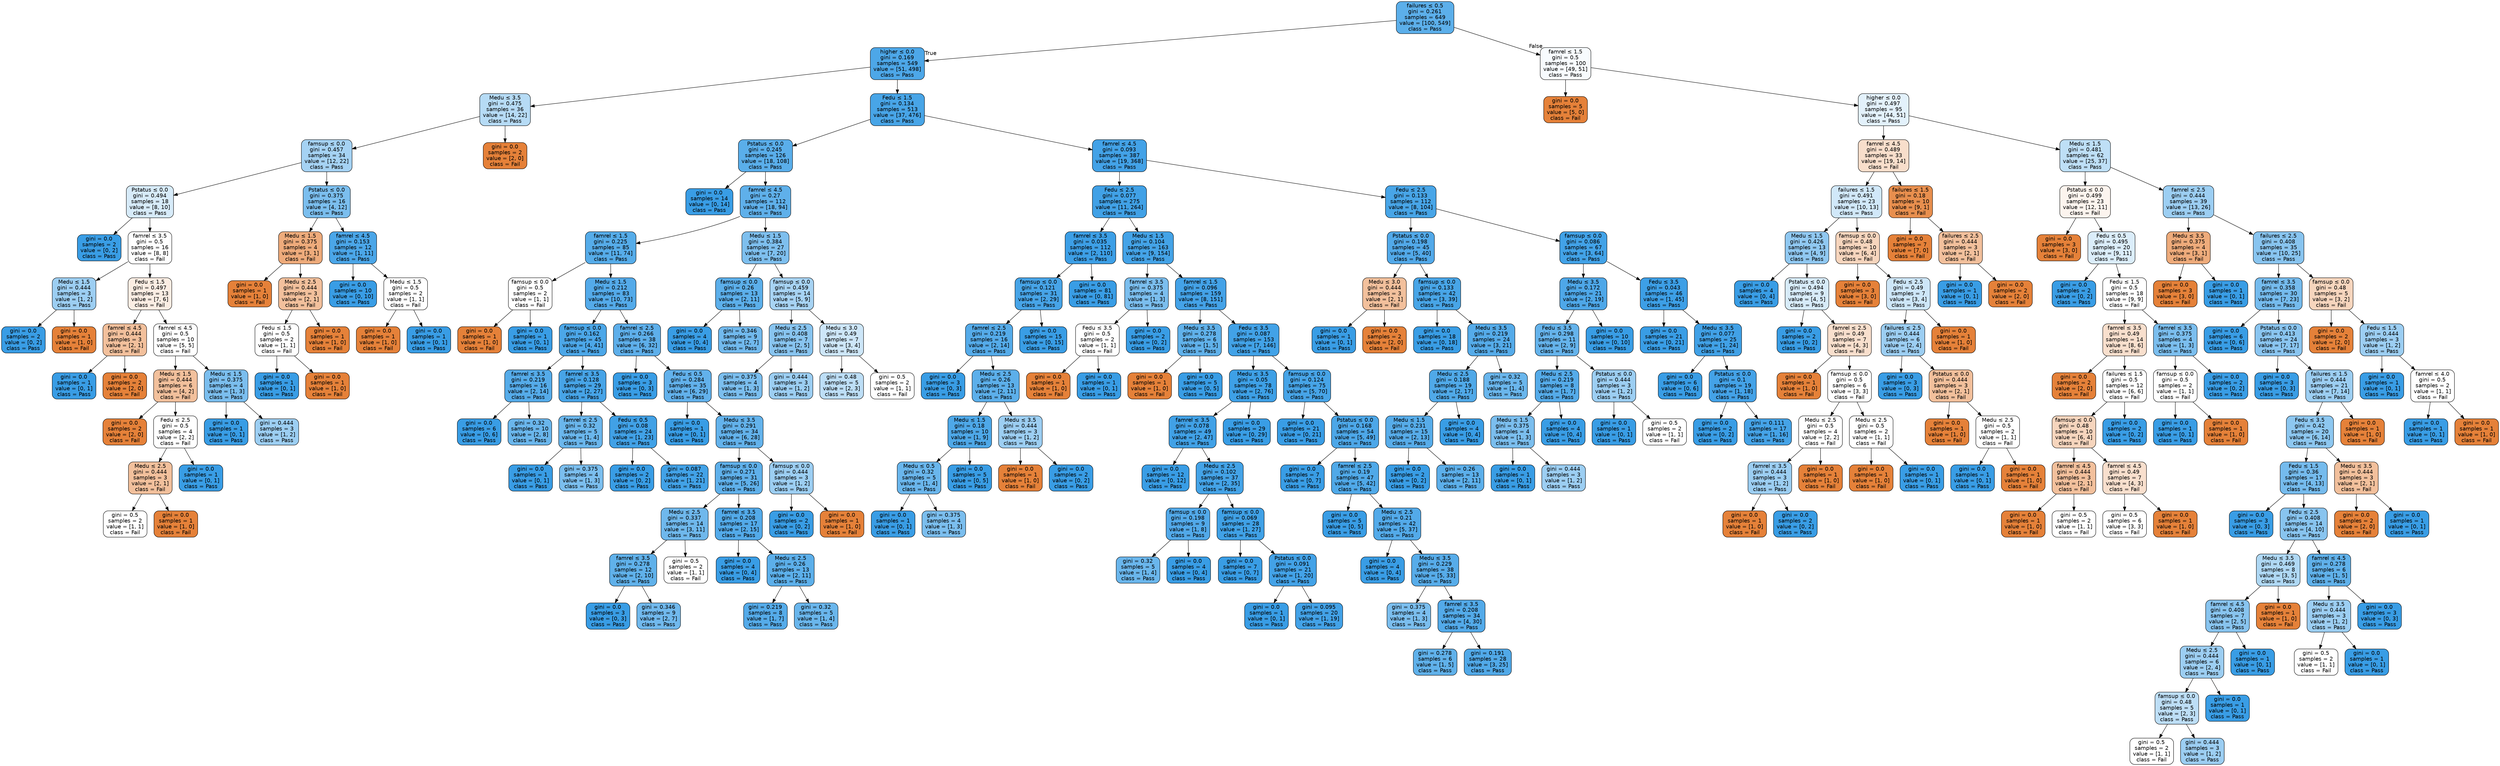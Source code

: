 digraph Tree {
node [shape=box, style="filled, rounded", color="black", fontname=helvetica] ;
edge [fontname=helvetica] ;
0 [label=<failures &le; 0.5<br/>gini = 0.261<br/>samples = 649<br/>value = [100, 549]<br/>class = Pass>, fillcolor="#399de5d1"] ;
1 [label=<higher &le; 0.0<br/>gini = 0.169<br/>samples = 549<br/>value = [51, 498]<br/>class = Pass>, fillcolor="#399de5e5"] ;
0 -> 1 [labeldistance=2.5, labelangle=45, headlabel="True"] ;
2 [label=<Medu &le; 3.5<br/>gini = 0.475<br/>samples = 36<br/>value = [14, 22]<br/>class = Pass>, fillcolor="#399de55d"] ;
1 -> 2 ;
3 [label=<famsup &le; 0.0<br/>gini = 0.457<br/>samples = 34<br/>value = [12, 22]<br/>class = Pass>, fillcolor="#399de574"] ;
2 -> 3 ;
4 [label=<Pstatus &le; 0.0<br/>gini = 0.494<br/>samples = 18<br/>value = [8, 10]<br/>class = Pass>, fillcolor="#399de533"] ;
3 -> 4 ;
5 [label=<gini = 0.0<br/>samples = 2<br/>value = [0, 2]<br/>class = Pass>, fillcolor="#399de5ff"] ;
4 -> 5 ;
6 [label=<famrel &le; 3.5<br/>gini = 0.5<br/>samples = 16<br/>value = [8, 8]<br/>class = Fail>, fillcolor="#e5813900"] ;
4 -> 6 ;
7 [label=<Medu &le; 1.5<br/>gini = 0.444<br/>samples = 3<br/>value = [1, 2]<br/>class = Pass>, fillcolor="#399de57f"] ;
6 -> 7 ;
8 [label=<gini = 0.0<br/>samples = 2<br/>value = [0, 2]<br/>class = Pass>, fillcolor="#399de5ff"] ;
7 -> 8 ;
9 [label=<gini = 0.0<br/>samples = 1<br/>value = [1, 0]<br/>class = Fail>, fillcolor="#e58139ff"] ;
7 -> 9 ;
10 [label=<Fedu &le; 1.5<br/>gini = 0.497<br/>samples = 13<br/>value = [7, 6]<br/>class = Fail>, fillcolor="#e5813924"] ;
6 -> 10 ;
11 [label=<famrel &le; 4.5<br/>gini = 0.444<br/>samples = 3<br/>value = [2, 1]<br/>class = Fail>, fillcolor="#e581397f"] ;
10 -> 11 ;
12 [label=<gini = 0.0<br/>samples = 1<br/>value = [0, 1]<br/>class = Pass>, fillcolor="#399de5ff"] ;
11 -> 12 ;
13 [label=<gini = 0.0<br/>samples = 2<br/>value = [2, 0]<br/>class = Fail>, fillcolor="#e58139ff"] ;
11 -> 13 ;
14 [label=<famrel &le; 4.5<br/>gini = 0.5<br/>samples = 10<br/>value = [5, 5]<br/>class = Fail>, fillcolor="#e5813900"] ;
10 -> 14 ;
15 [label=<Medu &le; 1.5<br/>gini = 0.444<br/>samples = 6<br/>value = [4, 2]<br/>class = Fail>, fillcolor="#e581397f"] ;
14 -> 15 ;
16 [label=<gini = 0.0<br/>samples = 2<br/>value = [2, 0]<br/>class = Fail>, fillcolor="#e58139ff"] ;
15 -> 16 ;
17 [label=<Fedu &le; 2.5<br/>gini = 0.5<br/>samples = 4<br/>value = [2, 2]<br/>class = Fail>, fillcolor="#e5813900"] ;
15 -> 17 ;
18 [label=<Medu &le; 2.5<br/>gini = 0.444<br/>samples = 3<br/>value = [2, 1]<br/>class = Fail>, fillcolor="#e581397f"] ;
17 -> 18 ;
19 [label=<gini = 0.5<br/>samples = 2<br/>value = [1, 1]<br/>class = Fail>, fillcolor="#e5813900"] ;
18 -> 19 ;
20 [label=<gini = 0.0<br/>samples = 1<br/>value = [1, 0]<br/>class = Fail>, fillcolor="#e58139ff"] ;
18 -> 20 ;
21 [label=<gini = 0.0<br/>samples = 1<br/>value = [0, 1]<br/>class = Pass>, fillcolor="#399de5ff"] ;
17 -> 21 ;
22 [label=<Medu &le; 1.5<br/>gini = 0.375<br/>samples = 4<br/>value = [1, 3]<br/>class = Pass>, fillcolor="#399de5aa"] ;
14 -> 22 ;
23 [label=<gini = 0.0<br/>samples = 1<br/>value = [0, 1]<br/>class = Pass>, fillcolor="#399de5ff"] ;
22 -> 23 ;
24 [label=<gini = 0.444<br/>samples = 3<br/>value = [1, 2]<br/>class = Pass>, fillcolor="#399de57f"] ;
22 -> 24 ;
25 [label=<Pstatus &le; 0.0<br/>gini = 0.375<br/>samples = 16<br/>value = [4, 12]<br/>class = Pass>, fillcolor="#399de5aa"] ;
3 -> 25 ;
26 [label=<Medu &le; 1.5<br/>gini = 0.375<br/>samples = 4<br/>value = [3, 1]<br/>class = Fail>, fillcolor="#e58139aa"] ;
25 -> 26 ;
27 [label=<gini = 0.0<br/>samples = 1<br/>value = [1, 0]<br/>class = Fail>, fillcolor="#e58139ff"] ;
26 -> 27 ;
28 [label=<Medu &le; 2.5<br/>gini = 0.444<br/>samples = 3<br/>value = [2, 1]<br/>class = Fail>, fillcolor="#e581397f"] ;
26 -> 28 ;
29 [label=<Fedu &le; 1.5<br/>gini = 0.5<br/>samples = 2<br/>value = [1, 1]<br/>class = Fail>, fillcolor="#e5813900"] ;
28 -> 29 ;
30 [label=<gini = 0.0<br/>samples = 1<br/>value = [0, 1]<br/>class = Pass>, fillcolor="#399de5ff"] ;
29 -> 30 ;
31 [label=<gini = 0.0<br/>samples = 1<br/>value = [1, 0]<br/>class = Fail>, fillcolor="#e58139ff"] ;
29 -> 31 ;
32 [label=<gini = 0.0<br/>samples = 1<br/>value = [1, 0]<br/>class = Fail>, fillcolor="#e58139ff"] ;
28 -> 32 ;
33 [label=<famrel &le; 4.5<br/>gini = 0.153<br/>samples = 12<br/>value = [1, 11]<br/>class = Pass>, fillcolor="#399de5e8"] ;
25 -> 33 ;
34 [label=<gini = 0.0<br/>samples = 10<br/>value = [0, 10]<br/>class = Pass>, fillcolor="#399de5ff"] ;
33 -> 34 ;
35 [label=<Medu &le; 1.5<br/>gini = 0.5<br/>samples = 2<br/>value = [1, 1]<br/>class = Fail>, fillcolor="#e5813900"] ;
33 -> 35 ;
36 [label=<gini = 0.0<br/>samples = 1<br/>value = [1, 0]<br/>class = Fail>, fillcolor="#e58139ff"] ;
35 -> 36 ;
37 [label=<gini = 0.0<br/>samples = 1<br/>value = [0, 1]<br/>class = Pass>, fillcolor="#399de5ff"] ;
35 -> 37 ;
38 [label=<gini = 0.0<br/>samples = 2<br/>value = [2, 0]<br/>class = Fail>, fillcolor="#e58139ff"] ;
2 -> 38 ;
39 [label=<Fedu &le; 1.5<br/>gini = 0.134<br/>samples = 513<br/>value = [37, 476]<br/>class = Pass>, fillcolor="#399de5eb"] ;
1 -> 39 ;
40 [label=<Pstatus &le; 0.0<br/>gini = 0.245<br/>samples = 126<br/>value = [18, 108]<br/>class = Pass>, fillcolor="#399de5d4"] ;
39 -> 40 ;
41 [label=<gini = 0.0<br/>samples = 14<br/>value = [0, 14]<br/>class = Pass>, fillcolor="#399de5ff"] ;
40 -> 41 ;
42 [label=<famrel &le; 4.5<br/>gini = 0.27<br/>samples = 112<br/>value = [18, 94]<br/>class = Pass>, fillcolor="#399de5ce"] ;
40 -> 42 ;
43 [label=<famrel &le; 1.5<br/>gini = 0.225<br/>samples = 85<br/>value = [11, 74]<br/>class = Pass>, fillcolor="#399de5d9"] ;
42 -> 43 ;
44 [label=<famsup &le; 0.0<br/>gini = 0.5<br/>samples = 2<br/>value = [1, 1]<br/>class = Fail>, fillcolor="#e5813900"] ;
43 -> 44 ;
45 [label=<gini = 0.0<br/>samples = 1<br/>value = [1, 0]<br/>class = Fail>, fillcolor="#e58139ff"] ;
44 -> 45 ;
46 [label=<gini = 0.0<br/>samples = 1<br/>value = [0, 1]<br/>class = Pass>, fillcolor="#399de5ff"] ;
44 -> 46 ;
47 [label=<Medu &le; 1.5<br/>gini = 0.212<br/>samples = 83<br/>value = [10, 73]<br/>class = Pass>, fillcolor="#399de5dc"] ;
43 -> 47 ;
48 [label=<famsup &le; 0.0<br/>gini = 0.162<br/>samples = 45<br/>value = [4, 41]<br/>class = Pass>, fillcolor="#399de5e6"] ;
47 -> 48 ;
49 [label=<famrel &le; 3.5<br/>gini = 0.219<br/>samples = 16<br/>value = [2, 14]<br/>class = Pass>, fillcolor="#399de5db"] ;
48 -> 49 ;
50 [label=<gini = 0.0<br/>samples = 6<br/>value = [0, 6]<br/>class = Pass>, fillcolor="#399de5ff"] ;
49 -> 50 ;
51 [label=<gini = 0.32<br/>samples = 10<br/>value = [2, 8]<br/>class = Pass>, fillcolor="#399de5bf"] ;
49 -> 51 ;
52 [label=<famrel &le; 3.5<br/>gini = 0.128<br/>samples = 29<br/>value = [2, 27]<br/>class = Pass>, fillcolor="#399de5ec"] ;
48 -> 52 ;
53 [label=<famrel &le; 2.5<br/>gini = 0.32<br/>samples = 5<br/>value = [1, 4]<br/>class = Pass>, fillcolor="#399de5bf"] ;
52 -> 53 ;
54 [label=<gini = 0.0<br/>samples = 1<br/>value = [0, 1]<br/>class = Pass>, fillcolor="#399de5ff"] ;
53 -> 54 ;
55 [label=<gini = 0.375<br/>samples = 4<br/>value = [1, 3]<br/>class = Pass>, fillcolor="#399de5aa"] ;
53 -> 55 ;
56 [label=<Fedu &le; 0.5<br/>gini = 0.08<br/>samples = 24<br/>value = [1, 23]<br/>class = Pass>, fillcolor="#399de5f4"] ;
52 -> 56 ;
57 [label=<gini = 0.0<br/>samples = 2<br/>value = [0, 2]<br/>class = Pass>, fillcolor="#399de5ff"] ;
56 -> 57 ;
58 [label=<gini = 0.087<br/>samples = 22<br/>value = [1, 21]<br/>class = Pass>, fillcolor="#399de5f3"] ;
56 -> 58 ;
59 [label=<famrel &le; 2.5<br/>gini = 0.266<br/>samples = 38<br/>value = [6, 32]<br/>class = Pass>, fillcolor="#399de5cf"] ;
47 -> 59 ;
60 [label=<gini = 0.0<br/>samples = 3<br/>value = [0, 3]<br/>class = Pass>, fillcolor="#399de5ff"] ;
59 -> 60 ;
61 [label=<Fedu &le; 0.5<br/>gini = 0.284<br/>samples = 35<br/>value = [6, 29]<br/>class = Pass>, fillcolor="#399de5ca"] ;
59 -> 61 ;
62 [label=<gini = 0.0<br/>samples = 1<br/>value = [0, 1]<br/>class = Pass>, fillcolor="#399de5ff"] ;
61 -> 62 ;
63 [label=<Medu &le; 3.5<br/>gini = 0.291<br/>samples = 34<br/>value = [6, 28]<br/>class = Pass>, fillcolor="#399de5c8"] ;
61 -> 63 ;
64 [label=<famsup &le; 0.0<br/>gini = 0.271<br/>samples = 31<br/>value = [5, 26]<br/>class = Pass>, fillcolor="#399de5ce"] ;
63 -> 64 ;
65 [label=<Medu &le; 2.5<br/>gini = 0.337<br/>samples = 14<br/>value = [3, 11]<br/>class = Pass>, fillcolor="#399de5b9"] ;
64 -> 65 ;
66 [label=<famrel &le; 3.5<br/>gini = 0.278<br/>samples = 12<br/>value = [2, 10]<br/>class = Pass>, fillcolor="#399de5cc"] ;
65 -> 66 ;
67 [label=<gini = 0.0<br/>samples = 3<br/>value = [0, 3]<br/>class = Pass>, fillcolor="#399de5ff"] ;
66 -> 67 ;
68 [label=<gini = 0.346<br/>samples = 9<br/>value = [2, 7]<br/>class = Pass>, fillcolor="#399de5b6"] ;
66 -> 68 ;
69 [label=<gini = 0.5<br/>samples = 2<br/>value = [1, 1]<br/>class = Fail>, fillcolor="#e5813900"] ;
65 -> 69 ;
70 [label=<famrel &le; 3.5<br/>gini = 0.208<br/>samples = 17<br/>value = [2, 15]<br/>class = Pass>, fillcolor="#399de5dd"] ;
64 -> 70 ;
71 [label=<gini = 0.0<br/>samples = 4<br/>value = [0, 4]<br/>class = Pass>, fillcolor="#399de5ff"] ;
70 -> 71 ;
72 [label=<Medu &le; 2.5<br/>gini = 0.26<br/>samples = 13<br/>value = [2, 11]<br/>class = Pass>, fillcolor="#399de5d1"] ;
70 -> 72 ;
73 [label=<gini = 0.219<br/>samples = 8<br/>value = [1, 7]<br/>class = Pass>, fillcolor="#399de5db"] ;
72 -> 73 ;
74 [label=<gini = 0.32<br/>samples = 5<br/>value = [1, 4]<br/>class = Pass>, fillcolor="#399de5bf"] ;
72 -> 74 ;
75 [label=<famsup &le; 0.0<br/>gini = 0.444<br/>samples = 3<br/>value = [1, 2]<br/>class = Pass>, fillcolor="#399de57f"] ;
63 -> 75 ;
76 [label=<gini = 0.0<br/>samples = 2<br/>value = [0, 2]<br/>class = Pass>, fillcolor="#399de5ff"] ;
75 -> 76 ;
77 [label=<gini = 0.0<br/>samples = 1<br/>value = [1, 0]<br/>class = Fail>, fillcolor="#e58139ff"] ;
75 -> 77 ;
78 [label=<Medu &le; 1.5<br/>gini = 0.384<br/>samples = 27<br/>value = [7, 20]<br/>class = Pass>, fillcolor="#399de5a6"] ;
42 -> 78 ;
79 [label=<famsup &le; 0.0<br/>gini = 0.26<br/>samples = 13<br/>value = [2, 11]<br/>class = Pass>, fillcolor="#399de5d1"] ;
78 -> 79 ;
80 [label=<gini = 0.0<br/>samples = 4<br/>value = [0, 4]<br/>class = Pass>, fillcolor="#399de5ff"] ;
79 -> 80 ;
81 [label=<gini = 0.346<br/>samples = 9<br/>value = [2, 7]<br/>class = Pass>, fillcolor="#399de5b6"] ;
79 -> 81 ;
82 [label=<famsup &le; 0.0<br/>gini = 0.459<br/>samples = 14<br/>value = [5, 9]<br/>class = Pass>, fillcolor="#399de571"] ;
78 -> 82 ;
83 [label=<Medu &le; 2.5<br/>gini = 0.408<br/>samples = 7<br/>value = [2, 5]<br/>class = Pass>, fillcolor="#399de599"] ;
82 -> 83 ;
84 [label=<gini = 0.375<br/>samples = 4<br/>value = [1, 3]<br/>class = Pass>, fillcolor="#399de5aa"] ;
83 -> 84 ;
85 [label=<gini = 0.444<br/>samples = 3<br/>value = [1, 2]<br/>class = Pass>, fillcolor="#399de57f"] ;
83 -> 85 ;
86 [label=<Medu &le; 3.0<br/>gini = 0.49<br/>samples = 7<br/>value = [3, 4]<br/>class = Pass>, fillcolor="#399de540"] ;
82 -> 86 ;
87 [label=<gini = 0.48<br/>samples = 5<br/>value = [2, 3]<br/>class = Pass>, fillcolor="#399de555"] ;
86 -> 87 ;
88 [label=<gini = 0.5<br/>samples = 2<br/>value = [1, 1]<br/>class = Fail>, fillcolor="#e5813900"] ;
86 -> 88 ;
89 [label=<famrel &le; 4.5<br/>gini = 0.093<br/>samples = 387<br/>value = [19, 368]<br/>class = Pass>, fillcolor="#399de5f2"] ;
39 -> 89 ;
90 [label=<Fedu &le; 2.5<br/>gini = 0.077<br/>samples = 275<br/>value = [11, 264]<br/>class = Pass>, fillcolor="#399de5f4"] ;
89 -> 90 ;
91 [label=<famrel &le; 3.5<br/>gini = 0.035<br/>samples = 112<br/>value = [2, 110]<br/>class = Pass>, fillcolor="#399de5fa"] ;
90 -> 91 ;
92 [label=<famsup &le; 0.0<br/>gini = 0.121<br/>samples = 31<br/>value = [2, 29]<br/>class = Pass>, fillcolor="#399de5ed"] ;
91 -> 92 ;
93 [label=<famrel &le; 2.5<br/>gini = 0.219<br/>samples = 16<br/>value = [2, 14]<br/>class = Pass>, fillcolor="#399de5db"] ;
92 -> 93 ;
94 [label=<gini = 0.0<br/>samples = 3<br/>value = [0, 3]<br/>class = Pass>, fillcolor="#399de5ff"] ;
93 -> 94 ;
95 [label=<Medu &le; 2.5<br/>gini = 0.26<br/>samples = 13<br/>value = [2, 11]<br/>class = Pass>, fillcolor="#399de5d1"] ;
93 -> 95 ;
96 [label=<Medu &le; 1.5<br/>gini = 0.18<br/>samples = 10<br/>value = [1, 9]<br/>class = Pass>, fillcolor="#399de5e3"] ;
95 -> 96 ;
97 [label=<Medu &le; 0.5<br/>gini = 0.32<br/>samples = 5<br/>value = [1, 4]<br/>class = Pass>, fillcolor="#399de5bf"] ;
96 -> 97 ;
98 [label=<gini = 0.0<br/>samples = 1<br/>value = [0, 1]<br/>class = Pass>, fillcolor="#399de5ff"] ;
97 -> 98 ;
99 [label=<gini = 0.375<br/>samples = 4<br/>value = [1, 3]<br/>class = Pass>, fillcolor="#399de5aa"] ;
97 -> 99 ;
100 [label=<gini = 0.0<br/>samples = 5<br/>value = [0, 5]<br/>class = Pass>, fillcolor="#399de5ff"] ;
96 -> 100 ;
101 [label=<Medu &le; 3.5<br/>gini = 0.444<br/>samples = 3<br/>value = [1, 2]<br/>class = Pass>, fillcolor="#399de57f"] ;
95 -> 101 ;
102 [label=<gini = 0.0<br/>samples = 1<br/>value = [1, 0]<br/>class = Fail>, fillcolor="#e58139ff"] ;
101 -> 102 ;
103 [label=<gini = 0.0<br/>samples = 2<br/>value = [0, 2]<br/>class = Pass>, fillcolor="#399de5ff"] ;
101 -> 103 ;
104 [label=<gini = 0.0<br/>samples = 15<br/>value = [0, 15]<br/>class = Pass>, fillcolor="#399de5ff"] ;
92 -> 104 ;
105 [label=<gini = 0.0<br/>samples = 81<br/>value = [0, 81]<br/>class = Pass>, fillcolor="#399de5ff"] ;
91 -> 105 ;
106 [label=<Medu &le; 1.5<br/>gini = 0.104<br/>samples = 163<br/>value = [9, 154]<br/>class = Pass>, fillcolor="#399de5f0"] ;
90 -> 106 ;
107 [label=<famrel &le; 3.5<br/>gini = 0.375<br/>samples = 4<br/>value = [1, 3]<br/>class = Pass>, fillcolor="#399de5aa"] ;
106 -> 107 ;
108 [label=<Fedu &le; 3.5<br/>gini = 0.5<br/>samples = 2<br/>value = [1, 1]<br/>class = Fail>, fillcolor="#e5813900"] ;
107 -> 108 ;
109 [label=<gini = 0.0<br/>samples = 1<br/>value = [1, 0]<br/>class = Fail>, fillcolor="#e58139ff"] ;
108 -> 109 ;
110 [label=<gini = 0.0<br/>samples = 1<br/>value = [0, 1]<br/>class = Pass>, fillcolor="#399de5ff"] ;
108 -> 110 ;
111 [label=<gini = 0.0<br/>samples = 2<br/>value = [0, 2]<br/>class = Pass>, fillcolor="#399de5ff"] ;
107 -> 111 ;
112 [label=<famrel &le; 1.5<br/>gini = 0.096<br/>samples = 159<br/>value = [8, 151]<br/>class = Pass>, fillcolor="#399de5f1"] ;
106 -> 112 ;
113 [label=<Medu &le; 3.5<br/>gini = 0.278<br/>samples = 6<br/>value = [1, 5]<br/>class = Pass>, fillcolor="#399de5cc"] ;
112 -> 113 ;
114 [label=<gini = 0.0<br/>samples = 1<br/>value = [1, 0]<br/>class = Fail>, fillcolor="#e58139ff"] ;
113 -> 114 ;
115 [label=<gini = 0.0<br/>samples = 5<br/>value = [0, 5]<br/>class = Pass>, fillcolor="#399de5ff"] ;
113 -> 115 ;
116 [label=<Fedu &le; 3.5<br/>gini = 0.087<br/>samples = 153<br/>value = [7, 146]<br/>class = Pass>, fillcolor="#399de5f3"] ;
112 -> 116 ;
117 [label=<Medu &le; 3.5<br/>gini = 0.05<br/>samples = 78<br/>value = [2, 76]<br/>class = Pass>, fillcolor="#399de5f8"] ;
116 -> 117 ;
118 [label=<famrel &le; 3.5<br/>gini = 0.078<br/>samples = 49<br/>value = [2, 47]<br/>class = Pass>, fillcolor="#399de5f4"] ;
117 -> 118 ;
119 [label=<gini = 0.0<br/>samples = 12<br/>value = [0, 12]<br/>class = Pass>, fillcolor="#399de5ff"] ;
118 -> 119 ;
120 [label=<Medu &le; 2.5<br/>gini = 0.102<br/>samples = 37<br/>value = [2, 35]<br/>class = Pass>, fillcolor="#399de5f0"] ;
118 -> 120 ;
121 [label=<famsup &le; 0.0<br/>gini = 0.198<br/>samples = 9<br/>value = [1, 8]<br/>class = Pass>, fillcolor="#399de5df"] ;
120 -> 121 ;
122 [label=<gini = 0.32<br/>samples = 5<br/>value = [1, 4]<br/>class = Pass>, fillcolor="#399de5bf"] ;
121 -> 122 ;
123 [label=<gini = 0.0<br/>samples = 4<br/>value = [0, 4]<br/>class = Pass>, fillcolor="#399de5ff"] ;
121 -> 123 ;
124 [label=<famsup &le; 0.0<br/>gini = 0.069<br/>samples = 28<br/>value = [1, 27]<br/>class = Pass>, fillcolor="#399de5f6"] ;
120 -> 124 ;
125 [label=<gini = 0.0<br/>samples = 7<br/>value = [0, 7]<br/>class = Pass>, fillcolor="#399de5ff"] ;
124 -> 125 ;
126 [label=<Pstatus &le; 0.0<br/>gini = 0.091<br/>samples = 21<br/>value = [1, 20]<br/>class = Pass>, fillcolor="#399de5f2"] ;
124 -> 126 ;
127 [label=<gini = 0.0<br/>samples = 1<br/>value = [0, 1]<br/>class = Pass>, fillcolor="#399de5ff"] ;
126 -> 127 ;
128 [label=<gini = 0.095<br/>samples = 20<br/>value = [1, 19]<br/>class = Pass>, fillcolor="#399de5f2"] ;
126 -> 128 ;
129 [label=<gini = 0.0<br/>samples = 29<br/>value = [0, 29]<br/>class = Pass>, fillcolor="#399de5ff"] ;
117 -> 129 ;
130 [label=<famsup &le; 0.0<br/>gini = 0.124<br/>samples = 75<br/>value = [5, 70]<br/>class = Pass>, fillcolor="#399de5ed"] ;
116 -> 130 ;
131 [label=<gini = 0.0<br/>samples = 21<br/>value = [0, 21]<br/>class = Pass>, fillcolor="#399de5ff"] ;
130 -> 131 ;
132 [label=<Pstatus &le; 0.0<br/>gini = 0.168<br/>samples = 54<br/>value = [5, 49]<br/>class = Pass>, fillcolor="#399de5e5"] ;
130 -> 132 ;
133 [label=<gini = 0.0<br/>samples = 7<br/>value = [0, 7]<br/>class = Pass>, fillcolor="#399de5ff"] ;
132 -> 133 ;
134 [label=<famrel &le; 2.5<br/>gini = 0.19<br/>samples = 47<br/>value = [5, 42]<br/>class = Pass>, fillcolor="#399de5e1"] ;
132 -> 134 ;
135 [label=<gini = 0.0<br/>samples = 5<br/>value = [0, 5]<br/>class = Pass>, fillcolor="#399de5ff"] ;
134 -> 135 ;
136 [label=<Medu &le; 2.5<br/>gini = 0.21<br/>samples = 42<br/>value = [5, 37]<br/>class = Pass>, fillcolor="#399de5dd"] ;
134 -> 136 ;
137 [label=<gini = 0.0<br/>samples = 4<br/>value = [0, 4]<br/>class = Pass>, fillcolor="#399de5ff"] ;
136 -> 137 ;
138 [label=<Medu &le; 3.5<br/>gini = 0.229<br/>samples = 38<br/>value = [5, 33]<br/>class = Pass>, fillcolor="#399de5d8"] ;
136 -> 138 ;
139 [label=<gini = 0.375<br/>samples = 4<br/>value = [1, 3]<br/>class = Pass>, fillcolor="#399de5aa"] ;
138 -> 139 ;
140 [label=<famrel &le; 3.5<br/>gini = 0.208<br/>samples = 34<br/>value = [4, 30]<br/>class = Pass>, fillcolor="#399de5dd"] ;
138 -> 140 ;
141 [label=<gini = 0.278<br/>samples = 6<br/>value = [1, 5]<br/>class = Pass>, fillcolor="#399de5cc"] ;
140 -> 141 ;
142 [label=<gini = 0.191<br/>samples = 28<br/>value = [3, 25]<br/>class = Pass>, fillcolor="#399de5e0"] ;
140 -> 142 ;
143 [label=<Fedu &le; 2.5<br/>gini = 0.133<br/>samples = 112<br/>value = [8, 104]<br/>class = Pass>, fillcolor="#399de5eb"] ;
89 -> 143 ;
144 [label=<Pstatus &le; 0.0<br/>gini = 0.198<br/>samples = 45<br/>value = [5, 40]<br/>class = Pass>, fillcolor="#399de5df"] ;
143 -> 144 ;
145 [label=<Medu &le; 3.0<br/>gini = 0.444<br/>samples = 3<br/>value = [2, 1]<br/>class = Fail>, fillcolor="#e581397f"] ;
144 -> 145 ;
146 [label=<gini = 0.0<br/>samples = 1<br/>value = [0, 1]<br/>class = Pass>, fillcolor="#399de5ff"] ;
145 -> 146 ;
147 [label=<gini = 0.0<br/>samples = 2<br/>value = [2, 0]<br/>class = Fail>, fillcolor="#e58139ff"] ;
145 -> 147 ;
148 [label=<famsup &le; 0.0<br/>gini = 0.133<br/>samples = 42<br/>value = [3, 39]<br/>class = Pass>, fillcolor="#399de5eb"] ;
144 -> 148 ;
149 [label=<gini = 0.0<br/>samples = 18<br/>value = [0, 18]<br/>class = Pass>, fillcolor="#399de5ff"] ;
148 -> 149 ;
150 [label=<Medu &le; 3.5<br/>gini = 0.219<br/>samples = 24<br/>value = [3, 21]<br/>class = Pass>, fillcolor="#399de5db"] ;
148 -> 150 ;
151 [label=<Medu &le; 2.5<br/>gini = 0.188<br/>samples = 19<br/>value = [2, 17]<br/>class = Pass>, fillcolor="#399de5e1"] ;
150 -> 151 ;
152 [label=<Medu &le; 1.5<br/>gini = 0.231<br/>samples = 15<br/>value = [2, 13]<br/>class = Pass>, fillcolor="#399de5d8"] ;
151 -> 152 ;
153 [label=<gini = 0.0<br/>samples = 2<br/>value = [0, 2]<br/>class = Pass>, fillcolor="#399de5ff"] ;
152 -> 153 ;
154 [label=<gini = 0.26<br/>samples = 13<br/>value = [2, 11]<br/>class = Pass>, fillcolor="#399de5d1"] ;
152 -> 154 ;
155 [label=<gini = 0.0<br/>samples = 4<br/>value = [0, 4]<br/>class = Pass>, fillcolor="#399de5ff"] ;
151 -> 155 ;
156 [label=<gini = 0.32<br/>samples = 5<br/>value = [1, 4]<br/>class = Pass>, fillcolor="#399de5bf"] ;
150 -> 156 ;
157 [label=<famsup &le; 0.0<br/>gini = 0.086<br/>samples = 67<br/>value = [3, 64]<br/>class = Pass>, fillcolor="#399de5f3"] ;
143 -> 157 ;
158 [label=<Medu &le; 3.5<br/>gini = 0.172<br/>samples = 21<br/>value = [2, 19]<br/>class = Pass>, fillcolor="#399de5e4"] ;
157 -> 158 ;
159 [label=<Fedu &le; 3.5<br/>gini = 0.298<br/>samples = 11<br/>value = [2, 9]<br/>class = Pass>, fillcolor="#399de5c6"] ;
158 -> 159 ;
160 [label=<Medu &le; 2.5<br/>gini = 0.219<br/>samples = 8<br/>value = [1, 7]<br/>class = Pass>, fillcolor="#399de5db"] ;
159 -> 160 ;
161 [label=<Medu &le; 1.5<br/>gini = 0.375<br/>samples = 4<br/>value = [1, 3]<br/>class = Pass>, fillcolor="#399de5aa"] ;
160 -> 161 ;
162 [label=<gini = 0.0<br/>samples = 1<br/>value = [0, 1]<br/>class = Pass>, fillcolor="#399de5ff"] ;
161 -> 162 ;
163 [label=<gini = 0.444<br/>samples = 3<br/>value = [1, 2]<br/>class = Pass>, fillcolor="#399de57f"] ;
161 -> 163 ;
164 [label=<gini = 0.0<br/>samples = 4<br/>value = [0, 4]<br/>class = Pass>, fillcolor="#399de5ff"] ;
160 -> 164 ;
165 [label=<Pstatus &le; 0.0<br/>gini = 0.444<br/>samples = 3<br/>value = [1, 2]<br/>class = Pass>, fillcolor="#399de57f"] ;
159 -> 165 ;
166 [label=<gini = 0.0<br/>samples = 1<br/>value = [0, 1]<br/>class = Pass>, fillcolor="#399de5ff"] ;
165 -> 166 ;
167 [label=<gini = 0.5<br/>samples = 2<br/>value = [1, 1]<br/>class = Fail>, fillcolor="#e5813900"] ;
165 -> 167 ;
168 [label=<gini = 0.0<br/>samples = 10<br/>value = [0, 10]<br/>class = Pass>, fillcolor="#399de5ff"] ;
158 -> 168 ;
169 [label=<Fedu &le; 3.5<br/>gini = 0.043<br/>samples = 46<br/>value = [1, 45]<br/>class = Pass>, fillcolor="#399de5f9"] ;
157 -> 169 ;
170 [label=<gini = 0.0<br/>samples = 21<br/>value = [0, 21]<br/>class = Pass>, fillcolor="#399de5ff"] ;
169 -> 170 ;
171 [label=<Medu &le; 3.5<br/>gini = 0.077<br/>samples = 25<br/>value = [1, 24]<br/>class = Pass>, fillcolor="#399de5f4"] ;
169 -> 171 ;
172 [label=<gini = 0.0<br/>samples = 6<br/>value = [0, 6]<br/>class = Pass>, fillcolor="#399de5ff"] ;
171 -> 172 ;
173 [label=<Pstatus &le; 0.0<br/>gini = 0.1<br/>samples = 19<br/>value = [1, 18]<br/>class = Pass>, fillcolor="#399de5f1"] ;
171 -> 173 ;
174 [label=<gini = 0.0<br/>samples = 2<br/>value = [0, 2]<br/>class = Pass>, fillcolor="#399de5ff"] ;
173 -> 174 ;
175 [label=<gini = 0.111<br/>samples = 17<br/>value = [1, 16]<br/>class = Pass>, fillcolor="#399de5ef"] ;
173 -> 175 ;
176 [label=<famrel &le; 1.5<br/>gini = 0.5<br/>samples = 100<br/>value = [49, 51]<br/>class = Pass>, fillcolor="#399de50a"] ;
0 -> 176 [labeldistance=2.5, labelangle=-45, headlabel="False"] ;
177 [label=<gini = 0.0<br/>samples = 5<br/>value = [5, 0]<br/>class = Fail>, fillcolor="#e58139ff"] ;
176 -> 177 ;
178 [label=<higher &le; 0.0<br/>gini = 0.497<br/>samples = 95<br/>value = [44, 51]<br/>class = Pass>, fillcolor="#399de523"] ;
176 -> 178 ;
179 [label=<famrel &le; 4.5<br/>gini = 0.489<br/>samples = 33<br/>value = [19, 14]<br/>class = Fail>, fillcolor="#e5813943"] ;
178 -> 179 ;
180 [label=<failures &le; 1.5<br/>gini = 0.491<br/>samples = 23<br/>value = [10, 13]<br/>class = Pass>, fillcolor="#399de53b"] ;
179 -> 180 ;
181 [label=<Medu &le; 1.5<br/>gini = 0.426<br/>samples = 13<br/>value = [4, 9]<br/>class = Pass>, fillcolor="#399de58e"] ;
180 -> 181 ;
182 [label=<gini = 0.0<br/>samples = 4<br/>value = [0, 4]<br/>class = Pass>, fillcolor="#399de5ff"] ;
181 -> 182 ;
183 [label=<Pstatus &le; 0.0<br/>gini = 0.494<br/>samples = 9<br/>value = [4, 5]<br/>class = Pass>, fillcolor="#399de533"] ;
181 -> 183 ;
184 [label=<gini = 0.0<br/>samples = 2<br/>value = [0, 2]<br/>class = Pass>, fillcolor="#399de5ff"] ;
183 -> 184 ;
185 [label=<famrel &le; 2.5<br/>gini = 0.49<br/>samples = 7<br/>value = [4, 3]<br/>class = Fail>, fillcolor="#e5813940"] ;
183 -> 185 ;
186 [label=<gini = 0.0<br/>samples = 1<br/>value = [1, 0]<br/>class = Fail>, fillcolor="#e58139ff"] ;
185 -> 186 ;
187 [label=<famsup &le; 0.0<br/>gini = 0.5<br/>samples = 6<br/>value = [3, 3]<br/>class = Fail>, fillcolor="#e5813900"] ;
185 -> 187 ;
188 [label=<Medu &le; 2.5<br/>gini = 0.5<br/>samples = 4<br/>value = [2, 2]<br/>class = Fail>, fillcolor="#e5813900"] ;
187 -> 188 ;
189 [label=<famrel &le; 3.5<br/>gini = 0.444<br/>samples = 3<br/>value = [1, 2]<br/>class = Pass>, fillcolor="#399de57f"] ;
188 -> 189 ;
190 [label=<gini = 0.0<br/>samples = 1<br/>value = [1, 0]<br/>class = Fail>, fillcolor="#e58139ff"] ;
189 -> 190 ;
191 [label=<gini = 0.0<br/>samples = 2<br/>value = [0, 2]<br/>class = Pass>, fillcolor="#399de5ff"] ;
189 -> 191 ;
192 [label=<gini = 0.0<br/>samples = 1<br/>value = [1, 0]<br/>class = Fail>, fillcolor="#e58139ff"] ;
188 -> 192 ;
193 [label=<Medu &le; 2.5<br/>gini = 0.5<br/>samples = 2<br/>value = [1, 1]<br/>class = Fail>, fillcolor="#e5813900"] ;
187 -> 193 ;
194 [label=<gini = 0.0<br/>samples = 1<br/>value = [1, 0]<br/>class = Fail>, fillcolor="#e58139ff"] ;
193 -> 194 ;
195 [label=<gini = 0.0<br/>samples = 1<br/>value = [0, 1]<br/>class = Pass>, fillcolor="#399de5ff"] ;
193 -> 195 ;
196 [label=<famsup &le; 0.0<br/>gini = 0.48<br/>samples = 10<br/>value = [6, 4]<br/>class = Fail>, fillcolor="#e5813955"] ;
180 -> 196 ;
197 [label=<gini = 0.0<br/>samples = 3<br/>value = [3, 0]<br/>class = Fail>, fillcolor="#e58139ff"] ;
196 -> 197 ;
198 [label=<Fedu &le; 2.5<br/>gini = 0.49<br/>samples = 7<br/>value = [3, 4]<br/>class = Pass>, fillcolor="#399de540"] ;
196 -> 198 ;
199 [label=<failures &le; 2.5<br/>gini = 0.444<br/>samples = 6<br/>value = [2, 4]<br/>class = Pass>, fillcolor="#399de57f"] ;
198 -> 199 ;
200 [label=<gini = 0.0<br/>samples = 3<br/>value = [0, 3]<br/>class = Pass>, fillcolor="#399de5ff"] ;
199 -> 200 ;
201 [label=<Pstatus &le; 0.0<br/>gini = 0.444<br/>samples = 3<br/>value = [2, 1]<br/>class = Fail>, fillcolor="#e581397f"] ;
199 -> 201 ;
202 [label=<gini = 0.0<br/>samples = 1<br/>value = [1, 0]<br/>class = Fail>, fillcolor="#e58139ff"] ;
201 -> 202 ;
203 [label=<Medu &le; 2.5<br/>gini = 0.5<br/>samples = 2<br/>value = [1, 1]<br/>class = Fail>, fillcolor="#e5813900"] ;
201 -> 203 ;
204 [label=<gini = 0.0<br/>samples = 1<br/>value = [0, 1]<br/>class = Pass>, fillcolor="#399de5ff"] ;
203 -> 204 ;
205 [label=<gini = 0.0<br/>samples = 1<br/>value = [1, 0]<br/>class = Fail>, fillcolor="#e58139ff"] ;
203 -> 205 ;
206 [label=<gini = 0.0<br/>samples = 1<br/>value = [1, 0]<br/>class = Fail>, fillcolor="#e58139ff"] ;
198 -> 206 ;
207 [label=<failures &le; 1.5<br/>gini = 0.18<br/>samples = 10<br/>value = [9, 1]<br/>class = Fail>, fillcolor="#e58139e3"] ;
179 -> 207 ;
208 [label=<gini = 0.0<br/>samples = 7<br/>value = [7, 0]<br/>class = Fail>, fillcolor="#e58139ff"] ;
207 -> 208 ;
209 [label=<failures &le; 2.5<br/>gini = 0.444<br/>samples = 3<br/>value = [2, 1]<br/>class = Fail>, fillcolor="#e581397f"] ;
207 -> 209 ;
210 [label=<gini = 0.0<br/>samples = 1<br/>value = [0, 1]<br/>class = Pass>, fillcolor="#399de5ff"] ;
209 -> 210 ;
211 [label=<gini = 0.0<br/>samples = 2<br/>value = [2, 0]<br/>class = Fail>, fillcolor="#e58139ff"] ;
209 -> 211 ;
212 [label=<Medu &le; 1.5<br/>gini = 0.481<br/>samples = 62<br/>value = [25, 37]<br/>class = Pass>, fillcolor="#399de553"] ;
178 -> 212 ;
213 [label=<Pstatus &le; 0.0<br/>gini = 0.499<br/>samples = 23<br/>value = [12, 11]<br/>class = Fail>, fillcolor="#e5813915"] ;
212 -> 213 ;
214 [label=<gini = 0.0<br/>samples = 3<br/>value = [3, 0]<br/>class = Fail>, fillcolor="#e58139ff"] ;
213 -> 214 ;
215 [label=<Fedu &le; 0.5<br/>gini = 0.495<br/>samples = 20<br/>value = [9, 11]<br/>class = Pass>, fillcolor="#399de52e"] ;
213 -> 215 ;
216 [label=<gini = 0.0<br/>samples = 2<br/>value = [0, 2]<br/>class = Pass>, fillcolor="#399de5ff"] ;
215 -> 216 ;
217 [label=<Fedu &le; 1.5<br/>gini = 0.5<br/>samples = 18<br/>value = [9, 9]<br/>class = Fail>, fillcolor="#e5813900"] ;
215 -> 217 ;
218 [label=<famrel &le; 3.5<br/>gini = 0.49<br/>samples = 14<br/>value = [8, 6]<br/>class = Fail>, fillcolor="#e5813940"] ;
217 -> 218 ;
219 [label=<gini = 0.0<br/>samples = 2<br/>value = [2, 0]<br/>class = Fail>, fillcolor="#e58139ff"] ;
218 -> 219 ;
220 [label=<failures &le; 1.5<br/>gini = 0.5<br/>samples = 12<br/>value = [6, 6]<br/>class = Fail>, fillcolor="#e5813900"] ;
218 -> 220 ;
221 [label=<famsup &le; 0.0<br/>gini = 0.48<br/>samples = 10<br/>value = [6, 4]<br/>class = Fail>, fillcolor="#e5813955"] ;
220 -> 221 ;
222 [label=<famrel &le; 4.5<br/>gini = 0.444<br/>samples = 3<br/>value = [2, 1]<br/>class = Fail>, fillcolor="#e581397f"] ;
221 -> 222 ;
223 [label=<gini = 0.0<br/>samples = 1<br/>value = [1, 0]<br/>class = Fail>, fillcolor="#e58139ff"] ;
222 -> 223 ;
224 [label=<gini = 0.5<br/>samples = 2<br/>value = [1, 1]<br/>class = Fail>, fillcolor="#e5813900"] ;
222 -> 224 ;
225 [label=<famrel &le; 4.5<br/>gini = 0.49<br/>samples = 7<br/>value = [4, 3]<br/>class = Fail>, fillcolor="#e5813940"] ;
221 -> 225 ;
226 [label=<gini = 0.5<br/>samples = 6<br/>value = [3, 3]<br/>class = Fail>, fillcolor="#e5813900"] ;
225 -> 226 ;
227 [label=<gini = 0.0<br/>samples = 1<br/>value = [1, 0]<br/>class = Fail>, fillcolor="#e58139ff"] ;
225 -> 227 ;
228 [label=<gini = 0.0<br/>samples = 2<br/>value = [0, 2]<br/>class = Pass>, fillcolor="#399de5ff"] ;
220 -> 228 ;
229 [label=<famrel &le; 3.5<br/>gini = 0.375<br/>samples = 4<br/>value = [1, 3]<br/>class = Pass>, fillcolor="#399de5aa"] ;
217 -> 229 ;
230 [label=<famsup &le; 0.0<br/>gini = 0.5<br/>samples = 2<br/>value = [1, 1]<br/>class = Fail>, fillcolor="#e5813900"] ;
229 -> 230 ;
231 [label=<gini = 0.0<br/>samples = 1<br/>value = [0, 1]<br/>class = Pass>, fillcolor="#399de5ff"] ;
230 -> 231 ;
232 [label=<gini = 0.0<br/>samples = 1<br/>value = [1, 0]<br/>class = Fail>, fillcolor="#e58139ff"] ;
230 -> 232 ;
233 [label=<gini = 0.0<br/>samples = 2<br/>value = [0, 2]<br/>class = Pass>, fillcolor="#399de5ff"] ;
229 -> 233 ;
234 [label=<famrel &le; 2.5<br/>gini = 0.444<br/>samples = 39<br/>value = [13, 26]<br/>class = Pass>, fillcolor="#399de57f"] ;
212 -> 234 ;
235 [label=<Medu &le; 3.5<br/>gini = 0.375<br/>samples = 4<br/>value = [3, 1]<br/>class = Fail>, fillcolor="#e58139aa"] ;
234 -> 235 ;
236 [label=<gini = 0.0<br/>samples = 3<br/>value = [3, 0]<br/>class = Fail>, fillcolor="#e58139ff"] ;
235 -> 236 ;
237 [label=<gini = 0.0<br/>samples = 1<br/>value = [0, 1]<br/>class = Pass>, fillcolor="#399de5ff"] ;
235 -> 237 ;
238 [label=<failures &le; 2.5<br/>gini = 0.408<br/>samples = 35<br/>value = [10, 25]<br/>class = Pass>, fillcolor="#399de599"] ;
234 -> 238 ;
239 [label=<famrel &le; 3.5<br/>gini = 0.358<br/>samples = 30<br/>value = [7, 23]<br/>class = Pass>, fillcolor="#399de5b1"] ;
238 -> 239 ;
240 [label=<gini = 0.0<br/>samples = 6<br/>value = [0, 6]<br/>class = Pass>, fillcolor="#399de5ff"] ;
239 -> 240 ;
241 [label=<Pstatus &le; 0.0<br/>gini = 0.413<br/>samples = 24<br/>value = [7, 17]<br/>class = Pass>, fillcolor="#399de596"] ;
239 -> 241 ;
242 [label=<gini = 0.0<br/>samples = 3<br/>value = [0, 3]<br/>class = Pass>, fillcolor="#399de5ff"] ;
241 -> 242 ;
243 [label=<failures &le; 1.5<br/>gini = 0.444<br/>samples = 21<br/>value = [7, 14]<br/>class = Pass>, fillcolor="#399de57f"] ;
241 -> 243 ;
244 [label=<Fedu &le; 3.5<br/>gini = 0.42<br/>samples = 20<br/>value = [6, 14]<br/>class = Pass>, fillcolor="#399de592"] ;
243 -> 244 ;
245 [label=<Fedu &le; 1.5<br/>gini = 0.36<br/>samples = 17<br/>value = [4, 13]<br/>class = Pass>, fillcolor="#399de5b1"] ;
244 -> 245 ;
246 [label=<gini = 0.0<br/>samples = 3<br/>value = [0, 3]<br/>class = Pass>, fillcolor="#399de5ff"] ;
245 -> 246 ;
247 [label=<Fedu &le; 2.5<br/>gini = 0.408<br/>samples = 14<br/>value = [4, 10]<br/>class = Pass>, fillcolor="#399de599"] ;
245 -> 247 ;
248 [label=<Medu &le; 3.5<br/>gini = 0.469<br/>samples = 8<br/>value = [3, 5]<br/>class = Pass>, fillcolor="#399de566"] ;
247 -> 248 ;
249 [label=<famrel &le; 4.5<br/>gini = 0.408<br/>samples = 7<br/>value = [2, 5]<br/>class = Pass>, fillcolor="#399de599"] ;
248 -> 249 ;
250 [label=<Medu &le; 2.5<br/>gini = 0.444<br/>samples = 6<br/>value = [2, 4]<br/>class = Pass>, fillcolor="#399de57f"] ;
249 -> 250 ;
251 [label=<famsup &le; 0.0<br/>gini = 0.48<br/>samples = 5<br/>value = [2, 3]<br/>class = Pass>, fillcolor="#399de555"] ;
250 -> 251 ;
252 [label=<gini = 0.5<br/>samples = 2<br/>value = [1, 1]<br/>class = Fail>, fillcolor="#e5813900"] ;
251 -> 252 ;
253 [label=<gini = 0.444<br/>samples = 3<br/>value = [1, 2]<br/>class = Pass>, fillcolor="#399de57f"] ;
251 -> 253 ;
254 [label=<gini = 0.0<br/>samples = 1<br/>value = [0, 1]<br/>class = Pass>, fillcolor="#399de5ff"] ;
250 -> 254 ;
255 [label=<gini = 0.0<br/>samples = 1<br/>value = [0, 1]<br/>class = Pass>, fillcolor="#399de5ff"] ;
249 -> 255 ;
256 [label=<gini = 0.0<br/>samples = 1<br/>value = [1, 0]<br/>class = Fail>, fillcolor="#e58139ff"] ;
248 -> 256 ;
257 [label=<famrel &le; 4.5<br/>gini = 0.278<br/>samples = 6<br/>value = [1, 5]<br/>class = Pass>, fillcolor="#399de5cc"] ;
247 -> 257 ;
258 [label=<Medu &le; 3.5<br/>gini = 0.444<br/>samples = 3<br/>value = [1, 2]<br/>class = Pass>, fillcolor="#399de57f"] ;
257 -> 258 ;
259 [label=<gini = 0.5<br/>samples = 2<br/>value = [1, 1]<br/>class = Fail>, fillcolor="#e5813900"] ;
258 -> 259 ;
260 [label=<gini = 0.0<br/>samples = 1<br/>value = [0, 1]<br/>class = Pass>, fillcolor="#399de5ff"] ;
258 -> 260 ;
261 [label=<gini = 0.0<br/>samples = 3<br/>value = [0, 3]<br/>class = Pass>, fillcolor="#399de5ff"] ;
257 -> 261 ;
262 [label=<Medu &le; 3.5<br/>gini = 0.444<br/>samples = 3<br/>value = [2, 1]<br/>class = Fail>, fillcolor="#e581397f"] ;
244 -> 262 ;
263 [label=<gini = 0.0<br/>samples = 2<br/>value = [2, 0]<br/>class = Fail>, fillcolor="#e58139ff"] ;
262 -> 263 ;
264 [label=<gini = 0.0<br/>samples = 1<br/>value = [0, 1]<br/>class = Pass>, fillcolor="#399de5ff"] ;
262 -> 264 ;
265 [label=<gini = 0.0<br/>samples = 1<br/>value = [1, 0]<br/>class = Fail>, fillcolor="#e58139ff"] ;
243 -> 265 ;
266 [label=<famsup &le; 0.0<br/>gini = 0.48<br/>samples = 5<br/>value = [3, 2]<br/>class = Fail>, fillcolor="#e5813955"] ;
238 -> 266 ;
267 [label=<gini = 0.0<br/>samples = 2<br/>value = [2, 0]<br/>class = Fail>, fillcolor="#e58139ff"] ;
266 -> 267 ;
268 [label=<Fedu &le; 1.5<br/>gini = 0.444<br/>samples = 3<br/>value = [1, 2]<br/>class = Pass>, fillcolor="#399de57f"] ;
266 -> 268 ;
269 [label=<gini = 0.0<br/>samples = 1<br/>value = [0, 1]<br/>class = Pass>, fillcolor="#399de5ff"] ;
268 -> 269 ;
270 [label=<famrel &le; 4.0<br/>gini = 0.5<br/>samples = 2<br/>value = [1, 1]<br/>class = Fail>, fillcolor="#e5813900"] ;
268 -> 270 ;
271 [label=<gini = 0.0<br/>samples = 1<br/>value = [0, 1]<br/>class = Pass>, fillcolor="#399de5ff"] ;
270 -> 271 ;
272 [label=<gini = 0.0<br/>samples = 1<br/>value = [1, 0]<br/>class = Fail>, fillcolor="#e58139ff"] ;
270 -> 272 ;
}
